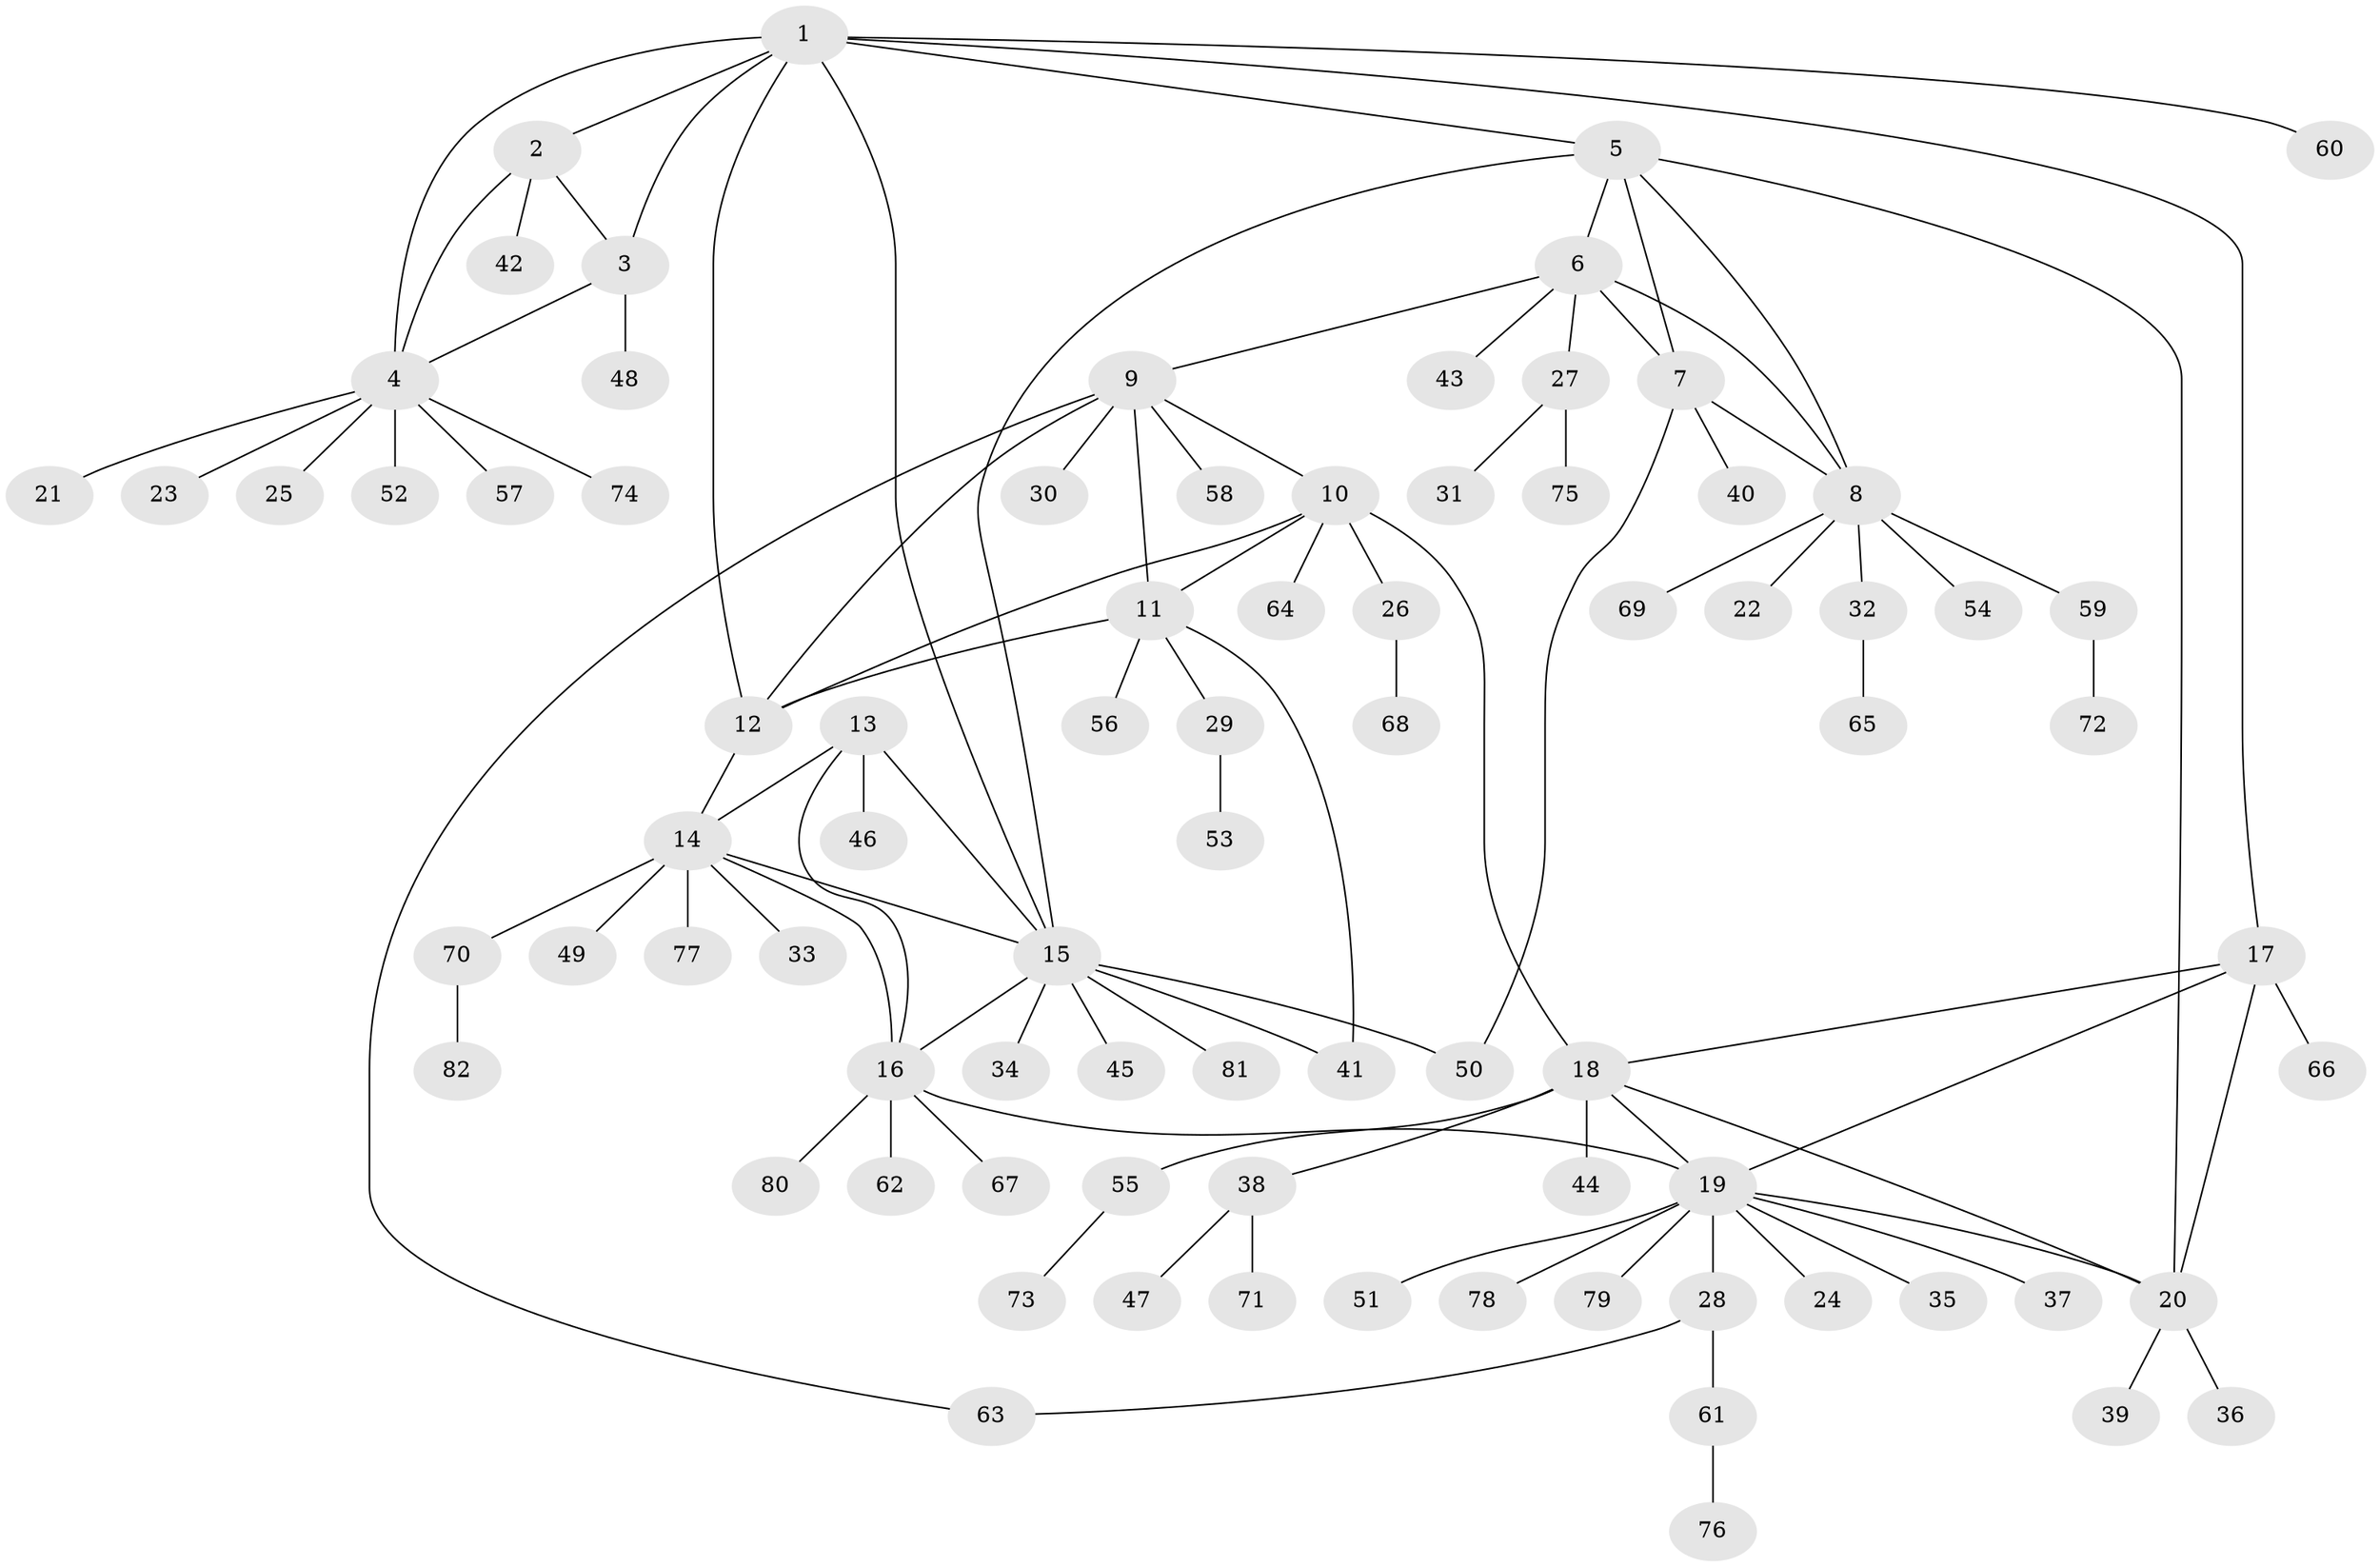 // coarse degree distribution, {8: 0.03278688524590164, 2: 0.11475409836065574, 7: 0.03278688524590164, 10: 0.01639344262295082, 4: 0.01639344262295082, 3: 0.04918032786885246, 6: 0.06557377049180328, 5: 0.03278688524590164, 9: 0.03278688524590164, 1: 0.6065573770491803}
// Generated by graph-tools (version 1.1) at 2025/24/03/03/25 07:24:17]
// undirected, 82 vertices, 105 edges
graph export_dot {
graph [start="1"]
  node [color=gray90,style=filled];
  1;
  2;
  3;
  4;
  5;
  6;
  7;
  8;
  9;
  10;
  11;
  12;
  13;
  14;
  15;
  16;
  17;
  18;
  19;
  20;
  21;
  22;
  23;
  24;
  25;
  26;
  27;
  28;
  29;
  30;
  31;
  32;
  33;
  34;
  35;
  36;
  37;
  38;
  39;
  40;
  41;
  42;
  43;
  44;
  45;
  46;
  47;
  48;
  49;
  50;
  51;
  52;
  53;
  54;
  55;
  56;
  57;
  58;
  59;
  60;
  61;
  62;
  63;
  64;
  65;
  66;
  67;
  68;
  69;
  70;
  71;
  72;
  73;
  74;
  75;
  76;
  77;
  78;
  79;
  80;
  81;
  82;
  1 -- 2;
  1 -- 3;
  1 -- 4;
  1 -- 5;
  1 -- 12;
  1 -- 15;
  1 -- 17;
  1 -- 60;
  2 -- 3;
  2 -- 4;
  2 -- 42;
  3 -- 4;
  3 -- 48;
  4 -- 21;
  4 -- 23;
  4 -- 25;
  4 -- 52;
  4 -- 57;
  4 -- 74;
  5 -- 6;
  5 -- 7;
  5 -- 8;
  5 -- 15;
  5 -- 20;
  6 -- 7;
  6 -- 8;
  6 -- 9;
  6 -- 27;
  6 -- 43;
  7 -- 8;
  7 -- 40;
  7 -- 50;
  8 -- 22;
  8 -- 32;
  8 -- 54;
  8 -- 59;
  8 -- 69;
  9 -- 10;
  9 -- 11;
  9 -- 12;
  9 -- 30;
  9 -- 58;
  9 -- 63;
  10 -- 11;
  10 -- 12;
  10 -- 18;
  10 -- 26;
  10 -- 64;
  11 -- 12;
  11 -- 29;
  11 -- 41;
  11 -- 56;
  12 -- 14;
  13 -- 14;
  13 -- 15;
  13 -- 16;
  13 -- 46;
  14 -- 15;
  14 -- 16;
  14 -- 33;
  14 -- 49;
  14 -- 70;
  14 -- 77;
  15 -- 16;
  15 -- 34;
  15 -- 41;
  15 -- 45;
  15 -- 50;
  15 -- 81;
  16 -- 19;
  16 -- 62;
  16 -- 67;
  16 -- 80;
  17 -- 18;
  17 -- 19;
  17 -- 20;
  17 -- 66;
  18 -- 19;
  18 -- 20;
  18 -- 38;
  18 -- 44;
  18 -- 55;
  19 -- 20;
  19 -- 24;
  19 -- 28;
  19 -- 35;
  19 -- 37;
  19 -- 51;
  19 -- 78;
  19 -- 79;
  20 -- 36;
  20 -- 39;
  26 -- 68;
  27 -- 31;
  27 -- 75;
  28 -- 61;
  28 -- 63;
  29 -- 53;
  32 -- 65;
  38 -- 47;
  38 -- 71;
  55 -- 73;
  59 -- 72;
  61 -- 76;
  70 -- 82;
}
